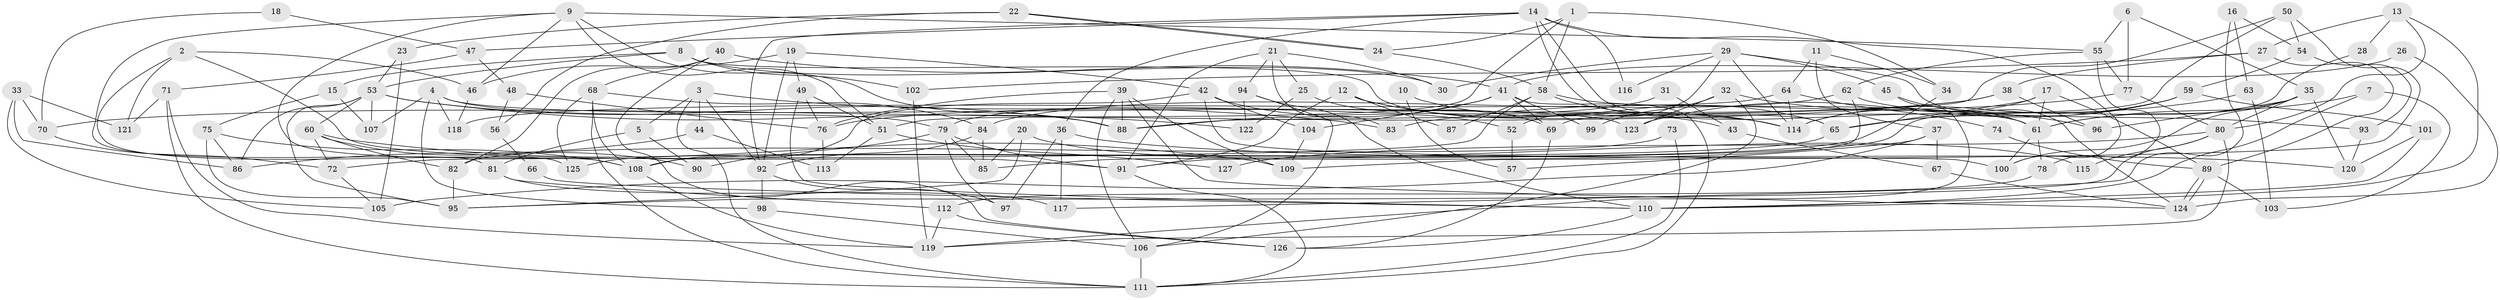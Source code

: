 // Generated by graph-tools (version 1.1) at 2025/35/03/09/25 02:35:57]
// undirected, 127 vertices, 254 edges
graph export_dot {
graph [start="1"]
  node [color=gray90,style=filled];
  1;
  2;
  3;
  4;
  5;
  6;
  7;
  8;
  9;
  10;
  11;
  12;
  13;
  14;
  15;
  16;
  17;
  18;
  19;
  20;
  21;
  22;
  23;
  24;
  25;
  26;
  27;
  28;
  29;
  30;
  31;
  32;
  33;
  34;
  35;
  36;
  37;
  38;
  39;
  40;
  41;
  42;
  43;
  44;
  45;
  46;
  47;
  48;
  49;
  50;
  51;
  52;
  53;
  54;
  55;
  56;
  57;
  58;
  59;
  60;
  61;
  62;
  63;
  64;
  65;
  66;
  67;
  68;
  69;
  70;
  71;
  72;
  73;
  74;
  75;
  76;
  77;
  78;
  79;
  80;
  81;
  82;
  83;
  84;
  85;
  86;
  87;
  88;
  89;
  90;
  91;
  92;
  93;
  94;
  95;
  96;
  97;
  98;
  99;
  100;
  101;
  102;
  103;
  104;
  105;
  106;
  107;
  108;
  109;
  110;
  111;
  112;
  113;
  114;
  115;
  116;
  117;
  118;
  119;
  120;
  121;
  122;
  123;
  124;
  125;
  126;
  127;
  1 -- 51;
  1 -- 24;
  1 -- 34;
  1 -- 58;
  2 -- 125;
  2 -- 91;
  2 -- 46;
  2 -- 121;
  3 -- 92;
  3 -- 5;
  3 -- 44;
  3 -- 83;
  3 -- 111;
  4 -- 79;
  4 -- 98;
  4 -- 107;
  4 -- 118;
  4 -- 123;
  5 -- 90;
  5 -- 81;
  6 -- 35;
  6 -- 77;
  6 -- 55;
  7 -- 61;
  7 -- 110;
  7 -- 103;
  8 -- 102;
  8 -- 15;
  8 -- 30;
  8 -- 53;
  8 -- 114;
  9 -- 46;
  9 -- 55;
  9 -- 51;
  9 -- 81;
  9 -- 88;
  9 -- 108;
  10 -- 65;
  10 -- 57;
  11 -- 64;
  11 -- 34;
  11 -- 37;
  12 -- 91;
  12 -- 114;
  12 -- 43;
  12 -- 87;
  13 -- 110;
  13 -- 27;
  13 -- 28;
  13 -- 80;
  14 -- 100;
  14 -- 61;
  14 -- 36;
  14 -- 47;
  14 -- 65;
  14 -- 92;
  14 -- 116;
  15 -- 75;
  15 -- 107;
  16 -- 63;
  16 -- 54;
  16 -- 117;
  17 -- 65;
  17 -- 61;
  17 -- 89;
  17 -- 114;
  18 -- 70;
  18 -- 47;
  19 -- 92;
  19 -- 42;
  19 -- 46;
  19 -- 49;
  20 -- 85;
  20 -- 95;
  20 -- 115;
  21 -- 30;
  21 -- 25;
  21 -- 83;
  21 -- 91;
  21 -- 94;
  22 -- 23;
  22 -- 24;
  22 -- 24;
  22 -- 56;
  23 -- 105;
  23 -- 53;
  24 -- 58;
  25 -- 122;
  25 -- 69;
  26 -- 124;
  26 -- 41;
  27 -- 89;
  27 -- 38;
  27 -- 102;
  28 -- 85;
  29 -- 124;
  29 -- 114;
  29 -- 30;
  29 -- 45;
  29 -- 52;
  29 -- 116;
  31 -- 43;
  31 -- 79;
  32 -- 123;
  32 -- 106;
  32 -- 96;
  32 -- 99;
  33 -- 70;
  33 -- 121;
  33 -- 86;
  33 -- 105;
  34 -- 108;
  35 -- 80;
  35 -- 61;
  35 -- 96;
  35 -- 100;
  35 -- 120;
  36 -- 117;
  36 -- 97;
  36 -- 120;
  37 -- 105;
  37 -- 57;
  37 -- 67;
  38 -- 76;
  38 -- 96;
  38 -- 70;
  39 -- 88;
  39 -- 106;
  39 -- 76;
  39 -- 109;
  39 -- 124;
  40 -- 68;
  40 -- 41;
  40 -- 82;
  40 -- 126;
  41 -- 88;
  41 -- 111;
  41 -- 69;
  41 -- 99;
  41 -- 104;
  42 -- 108;
  42 -- 100;
  42 -- 52;
  42 -- 104;
  43 -- 67;
  44 -- 86;
  44 -- 113;
  45 -- 119;
  45 -- 61;
  46 -- 118;
  47 -- 71;
  47 -- 48;
  48 -- 76;
  48 -- 56;
  49 -- 51;
  49 -- 76;
  49 -- 110;
  50 -- 88;
  50 -- 109;
  50 -- 54;
  50 -- 69;
  51 -- 113;
  51 -- 127;
  52 -- 57;
  53 -- 60;
  53 -- 86;
  53 -- 88;
  53 -- 95;
  53 -- 107;
  53 -- 122;
  54 -- 59;
  54 -- 93;
  55 -- 77;
  55 -- 62;
  55 -- 78;
  56 -- 66;
  58 -- 114;
  58 -- 61;
  58 -- 72;
  58 -- 87;
  59 -- 101;
  59 -- 114;
  59 -- 65;
  59 -- 123;
  60 -- 109;
  60 -- 82;
  60 -- 72;
  60 -- 90;
  61 -- 78;
  61 -- 100;
  62 -- 93;
  62 -- 84;
  62 -- 91;
  63 -- 103;
  63 -- 65;
  64 -- 118;
  64 -- 114;
  64 -- 74;
  65 -- 125;
  66 -- 110;
  67 -- 124;
  68 -- 108;
  68 -- 111;
  68 -- 84;
  68 -- 125;
  69 -- 126;
  70 -- 72;
  71 -- 111;
  71 -- 119;
  71 -- 121;
  72 -- 105;
  73 -- 111;
  73 -- 82;
  74 -- 89;
  75 -- 86;
  75 -- 108;
  75 -- 95;
  76 -- 113;
  77 -- 83;
  77 -- 80;
  78 -- 112;
  79 -- 97;
  79 -- 91;
  79 -- 85;
  79 -- 90;
  80 -- 95;
  80 -- 115;
  80 -- 119;
  80 -- 127;
  81 -- 112;
  81 -- 117;
  82 -- 95;
  84 -- 85;
  84 -- 92;
  89 -- 124;
  89 -- 124;
  89 -- 103;
  91 -- 111;
  92 -- 97;
  92 -- 98;
  93 -- 120;
  94 -- 110;
  94 -- 106;
  94 -- 122;
  98 -- 106;
  101 -- 120;
  101 -- 110;
  102 -- 119;
  104 -- 109;
  106 -- 111;
  108 -- 119;
  110 -- 126;
  112 -- 126;
  112 -- 119;
}
